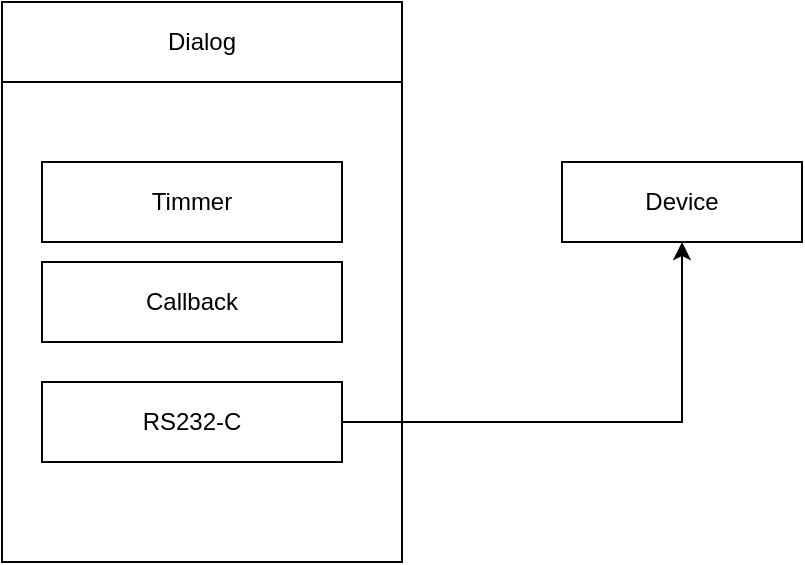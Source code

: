 <mxfile version="28.1.2">
  <diagram name="페이지-1" id="I2Tp-xVVTpsO3wI6SStp">
    <mxGraphModel dx="1426" dy="743" grid="1" gridSize="10" guides="1" tooltips="1" connect="1" arrows="1" fold="1" page="1" pageScale="1" pageWidth="1654" pageHeight="2336" math="0" shadow="0">
      <root>
        <mxCell id="0" />
        <mxCell id="1" parent="0" />
        <mxCell id="ZPwJ77n2Wpf10ZM6JDmz-3" value="Dialog" style="rounded=0;whiteSpace=wrap;html=1;" vertex="1" parent="1">
          <mxGeometry x="120" y="200" width="200" height="40" as="geometry" />
        </mxCell>
        <mxCell id="ZPwJ77n2Wpf10ZM6JDmz-4" value="" style="rounded=0;whiteSpace=wrap;html=1;" vertex="1" parent="1">
          <mxGeometry x="120" y="240" width="200" height="240" as="geometry" />
        </mxCell>
        <mxCell id="ZPwJ77n2Wpf10ZM6JDmz-1" value="Timmer" style="rounded=0;whiteSpace=wrap;html=1;" vertex="1" parent="1">
          <mxGeometry x="140" y="280" width="150" height="40" as="geometry" />
        </mxCell>
        <mxCell id="ZPwJ77n2Wpf10ZM6JDmz-2" value="Callback" style="rounded=0;whiteSpace=wrap;html=1;" vertex="1" parent="1">
          <mxGeometry x="140" y="330" width="150" height="40" as="geometry" />
        </mxCell>
        <mxCell id="ZPwJ77n2Wpf10ZM6JDmz-5" value="Device" style="rounded=0;whiteSpace=wrap;html=1;" vertex="1" parent="1">
          <mxGeometry x="400" y="280" width="120" height="40" as="geometry" />
        </mxCell>
        <mxCell id="ZPwJ77n2Wpf10ZM6JDmz-7" style="edgeStyle=orthogonalEdgeStyle;rounded=0;orthogonalLoop=1;jettySize=auto;html=1;entryX=0.5;entryY=1;entryDx=0;entryDy=0;" edge="1" parent="1" source="ZPwJ77n2Wpf10ZM6JDmz-6" target="ZPwJ77n2Wpf10ZM6JDmz-5">
          <mxGeometry relative="1" as="geometry" />
        </mxCell>
        <mxCell id="ZPwJ77n2Wpf10ZM6JDmz-6" value="RS232-C" style="rounded=0;whiteSpace=wrap;html=1;" vertex="1" parent="1">
          <mxGeometry x="140" y="390" width="150" height="40" as="geometry" />
        </mxCell>
      </root>
    </mxGraphModel>
  </diagram>
</mxfile>
